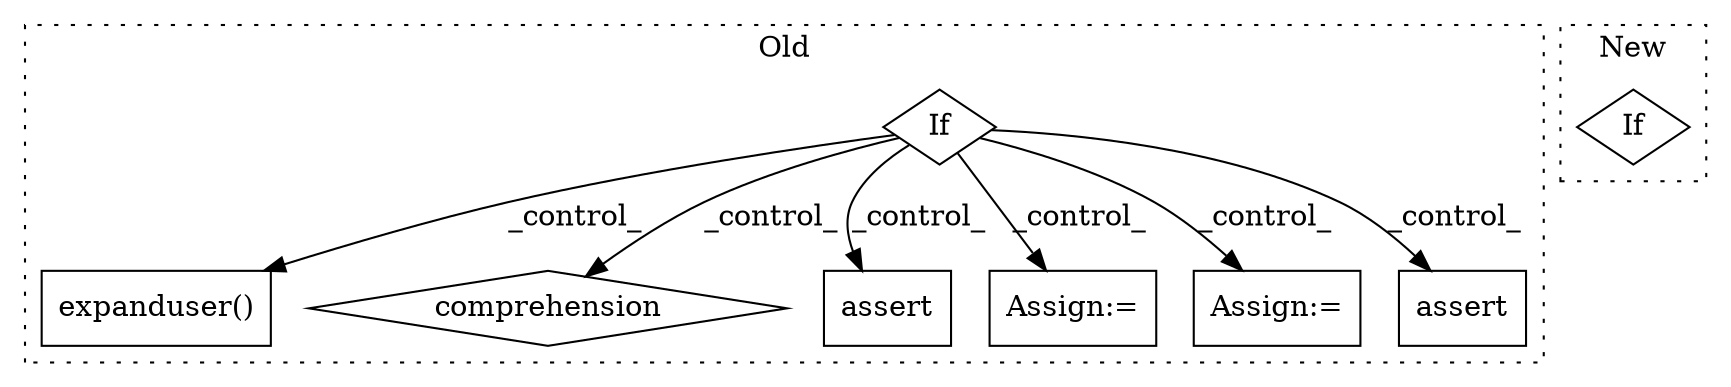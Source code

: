 digraph G {
subgraph cluster0 {
1 [label="expanduser()" a="75" s="2737,2763" l="19,1" shape="box"];
3 [label="If" a="96" s="2469" l="3" shape="diamond"];
4 [label="comprehension" a="45" s="3536" l="3" shape="diamond"];
5 [label="assert" a="65" s="2777" l="7" shape="box"];
6 [label="Assign:=" a="68" s="2607" l="3" shape="box"];
7 [label="Assign:=" a="68" s="2672" l="3" shape="box"];
8 [label="assert" a="65" s="3267" l="7" shape="box"];
label = "Old";
style="dotted";
}
subgraph cluster1 {
2 [label="If" a="96" s="2460" l="3" shape="diamond"];
label = "New";
style="dotted";
}
3 -> 4 [label="_control_"];
3 -> 6 [label="_control_"];
3 -> 1 [label="_control_"];
3 -> 5 [label="_control_"];
3 -> 8 [label="_control_"];
3 -> 7 [label="_control_"];
}